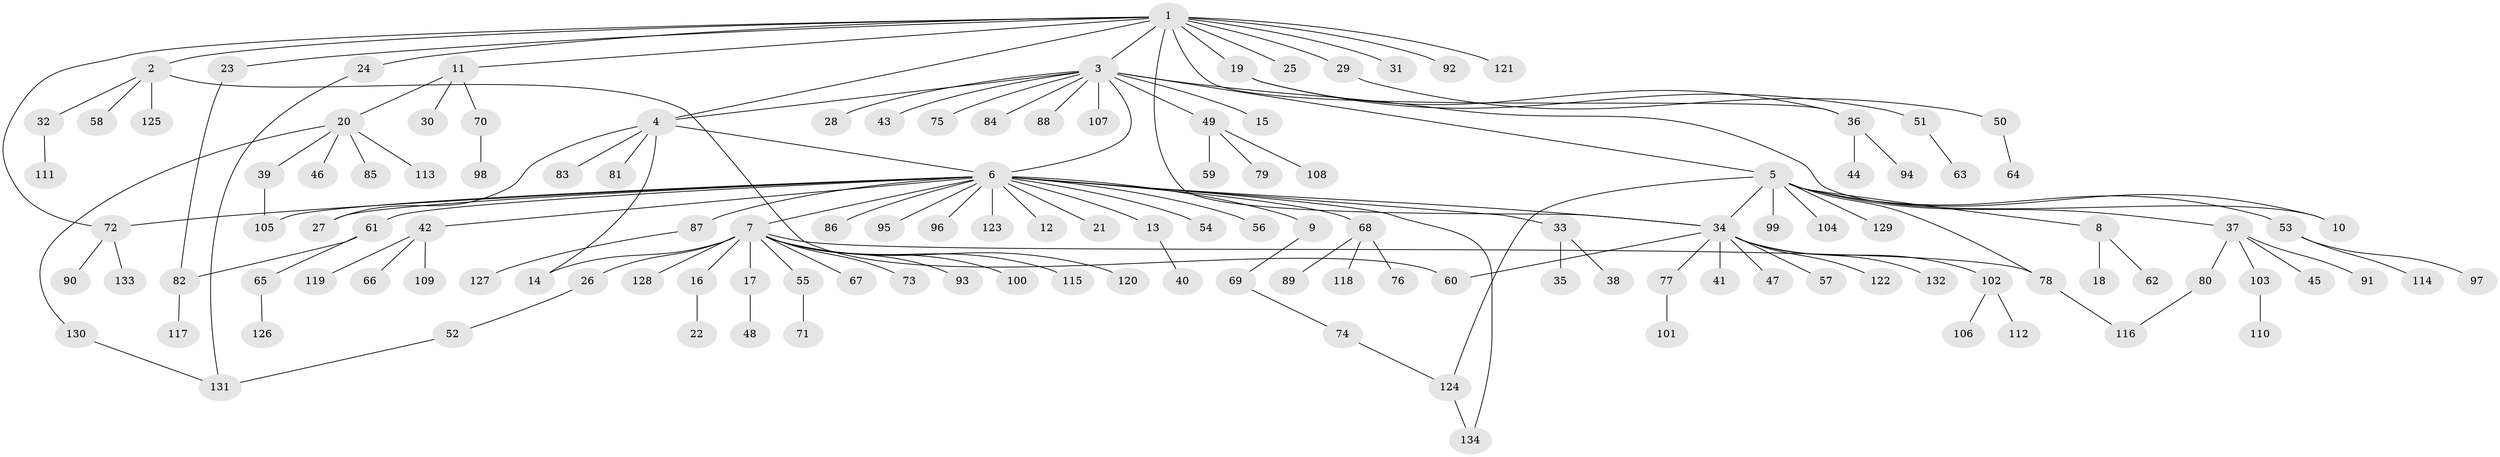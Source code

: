 // Generated by graph-tools (version 1.1) at 2025/35/03/09/25 02:35:50]
// undirected, 134 vertices, 151 edges
graph export_dot {
graph [start="1"]
  node [color=gray90,style=filled];
  1;
  2;
  3;
  4;
  5;
  6;
  7;
  8;
  9;
  10;
  11;
  12;
  13;
  14;
  15;
  16;
  17;
  18;
  19;
  20;
  21;
  22;
  23;
  24;
  25;
  26;
  27;
  28;
  29;
  30;
  31;
  32;
  33;
  34;
  35;
  36;
  37;
  38;
  39;
  40;
  41;
  42;
  43;
  44;
  45;
  46;
  47;
  48;
  49;
  50;
  51;
  52;
  53;
  54;
  55;
  56;
  57;
  58;
  59;
  60;
  61;
  62;
  63;
  64;
  65;
  66;
  67;
  68;
  69;
  70;
  71;
  72;
  73;
  74;
  75;
  76;
  77;
  78;
  79;
  80;
  81;
  82;
  83;
  84;
  85;
  86;
  87;
  88;
  89;
  90;
  91;
  92;
  93;
  94;
  95;
  96;
  97;
  98;
  99;
  100;
  101;
  102;
  103;
  104;
  105;
  106;
  107;
  108;
  109;
  110;
  111;
  112;
  113;
  114;
  115;
  116;
  117;
  118;
  119;
  120;
  121;
  122;
  123;
  124;
  125;
  126;
  127;
  128;
  129;
  130;
  131;
  132;
  133;
  134;
  1 -- 2;
  1 -- 3;
  1 -- 4;
  1 -- 11;
  1 -- 19;
  1 -- 23;
  1 -- 24;
  1 -- 25;
  1 -- 29;
  1 -- 31;
  1 -- 34;
  1 -- 36;
  1 -- 72;
  1 -- 92;
  1 -- 121;
  2 -- 32;
  2 -- 58;
  2 -- 60;
  2 -- 125;
  3 -- 4;
  3 -- 5;
  3 -- 6;
  3 -- 10;
  3 -- 15;
  3 -- 28;
  3 -- 43;
  3 -- 49;
  3 -- 75;
  3 -- 84;
  3 -- 88;
  3 -- 107;
  4 -- 6;
  4 -- 14;
  4 -- 27;
  4 -- 81;
  4 -- 83;
  5 -- 8;
  5 -- 10;
  5 -- 34;
  5 -- 37;
  5 -- 53;
  5 -- 78;
  5 -- 99;
  5 -- 104;
  5 -- 124;
  5 -- 129;
  6 -- 7;
  6 -- 9;
  6 -- 12;
  6 -- 13;
  6 -- 21;
  6 -- 27;
  6 -- 33;
  6 -- 34;
  6 -- 42;
  6 -- 54;
  6 -- 56;
  6 -- 61;
  6 -- 68;
  6 -- 72;
  6 -- 86;
  6 -- 87;
  6 -- 95;
  6 -- 96;
  6 -- 105;
  6 -- 123;
  6 -- 134;
  7 -- 14;
  7 -- 16;
  7 -- 17;
  7 -- 26;
  7 -- 55;
  7 -- 67;
  7 -- 73;
  7 -- 78;
  7 -- 93;
  7 -- 100;
  7 -- 115;
  7 -- 120;
  7 -- 128;
  8 -- 18;
  8 -- 62;
  9 -- 69;
  11 -- 20;
  11 -- 30;
  11 -- 70;
  13 -- 40;
  16 -- 22;
  17 -- 48;
  19 -- 36;
  19 -- 51;
  20 -- 39;
  20 -- 46;
  20 -- 85;
  20 -- 113;
  20 -- 130;
  23 -- 82;
  24 -- 131;
  26 -- 52;
  29 -- 50;
  32 -- 111;
  33 -- 35;
  33 -- 38;
  34 -- 41;
  34 -- 47;
  34 -- 57;
  34 -- 60;
  34 -- 77;
  34 -- 102;
  34 -- 122;
  34 -- 132;
  36 -- 44;
  36 -- 94;
  37 -- 45;
  37 -- 80;
  37 -- 91;
  37 -- 103;
  39 -- 105;
  42 -- 66;
  42 -- 109;
  42 -- 119;
  49 -- 59;
  49 -- 79;
  49 -- 108;
  50 -- 64;
  51 -- 63;
  52 -- 131;
  53 -- 97;
  53 -- 114;
  55 -- 71;
  61 -- 65;
  61 -- 82;
  65 -- 126;
  68 -- 76;
  68 -- 89;
  68 -- 118;
  69 -- 74;
  70 -- 98;
  72 -- 90;
  72 -- 133;
  74 -- 124;
  77 -- 101;
  78 -- 116;
  80 -- 116;
  82 -- 117;
  87 -- 127;
  102 -- 106;
  102 -- 112;
  103 -- 110;
  124 -- 134;
  130 -- 131;
}
